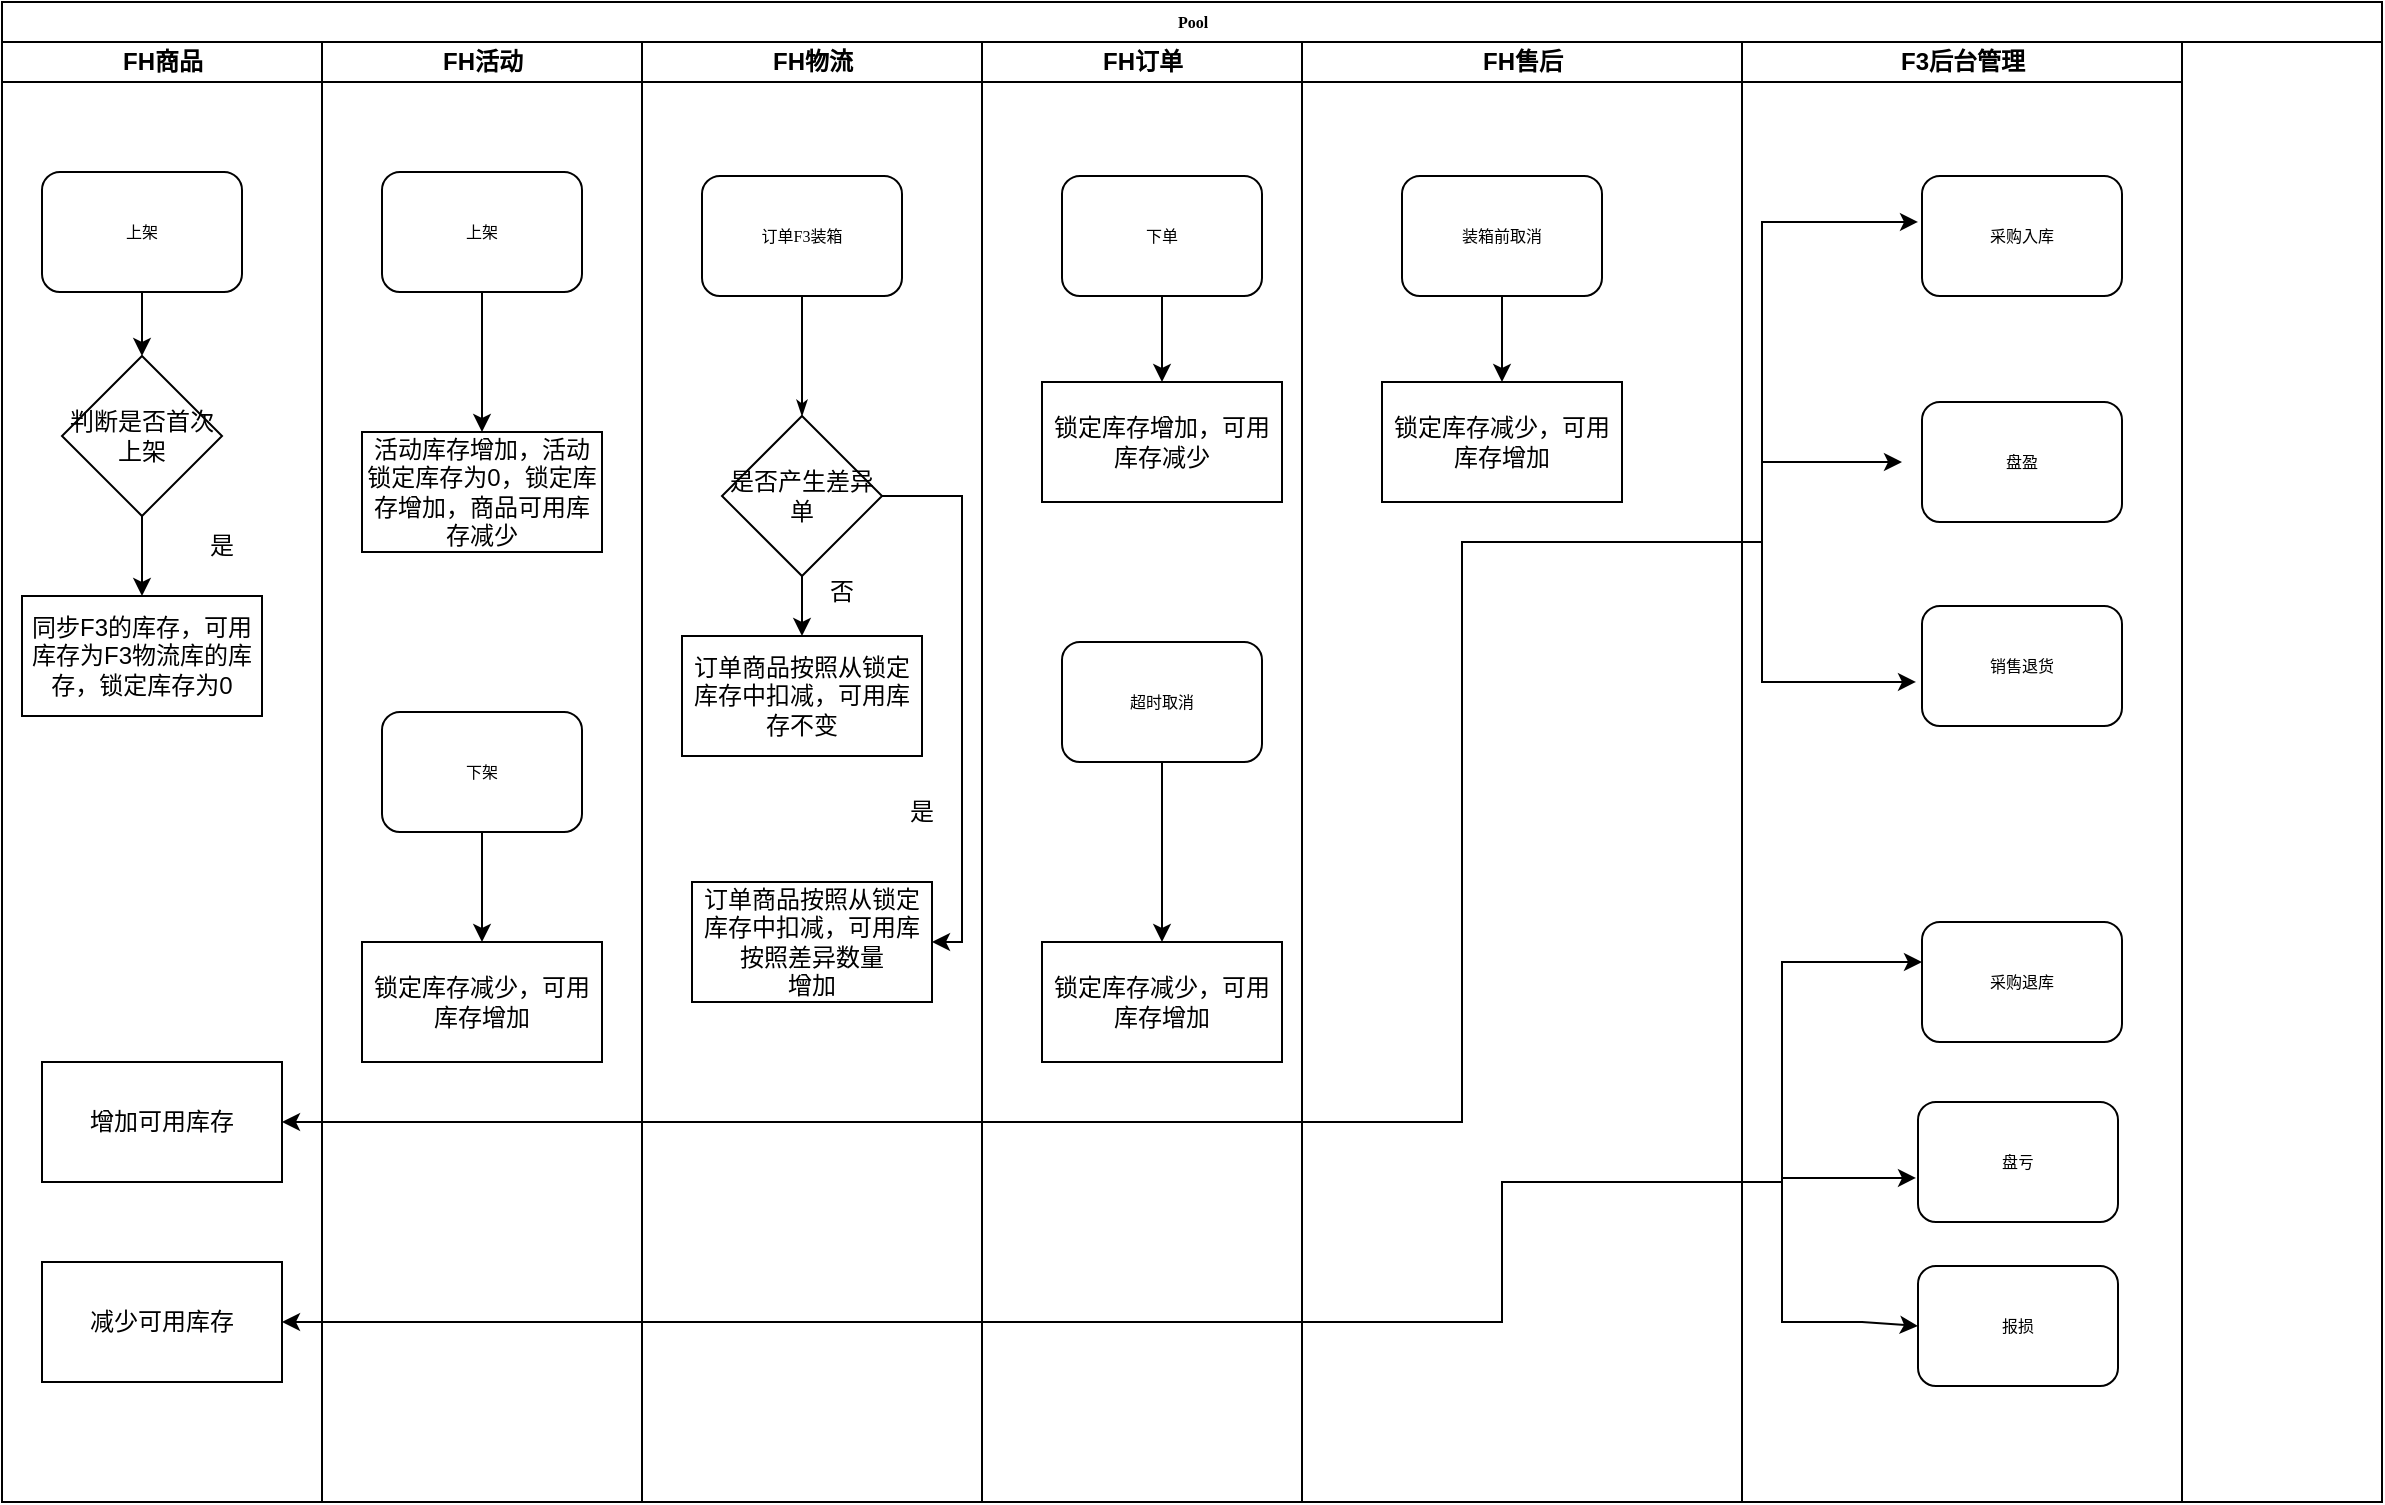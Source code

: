 <mxfile version="22.1.3" type="github">
  <diagram name="Page-1" id="74e2e168-ea6b-b213-b513-2b3c1d86103e">
    <mxGraphModel dx="1434" dy="758" grid="1" gridSize="10" guides="1" tooltips="1" connect="1" arrows="1" fold="1" page="1" pageScale="1" pageWidth="1100" pageHeight="850" background="none" math="0" shadow="0">
      <root>
        <mxCell id="0" />
        <mxCell id="1" parent="0" />
        <mxCell id="77e6c97f196da883-1" value="Pool" style="swimlane;html=1;childLayout=stackLayout;startSize=20;rounded=0;shadow=0;labelBackgroundColor=none;strokeWidth=1;fontFamily=Verdana;fontSize=8;align=center;" parent="1" vertex="1">
          <mxGeometry x="70" y="150" width="1190" height="750" as="geometry" />
        </mxCell>
        <mxCell id="77e6c97f196da883-2" value="FH商品" style="swimlane;html=1;startSize=20;" parent="77e6c97f196da883-1" vertex="1">
          <mxGeometry y="20" width="160" height="730" as="geometry" />
        </mxCell>
        <mxCell id="Wx2LwBdW0A8jemOkCZMF-20" value="" style="edgeStyle=orthogonalEdgeStyle;rounded=0;orthogonalLoop=1;jettySize=auto;html=1;" edge="1" parent="77e6c97f196da883-2" source="77e6c97f196da883-8" target="Wx2LwBdW0A8jemOkCZMF-19">
          <mxGeometry relative="1" as="geometry" />
        </mxCell>
        <mxCell id="77e6c97f196da883-8" value="上架" style="rounded=1;whiteSpace=wrap;html=1;shadow=0;labelBackgroundColor=none;strokeWidth=1;fontFamily=Verdana;fontSize=8;align=center;" parent="77e6c97f196da883-2" vertex="1">
          <mxGeometry x="20" y="65" width="100" height="60" as="geometry" />
        </mxCell>
        <mxCell id="Wx2LwBdW0A8jemOkCZMF-22" value="" style="edgeStyle=orthogonalEdgeStyle;rounded=0;orthogonalLoop=1;jettySize=auto;html=1;" edge="1" parent="77e6c97f196da883-2" source="Wx2LwBdW0A8jemOkCZMF-19" target="Wx2LwBdW0A8jemOkCZMF-21">
          <mxGeometry relative="1" as="geometry" />
        </mxCell>
        <mxCell id="Wx2LwBdW0A8jemOkCZMF-19" value="判断是否首次上架" style="rhombus;whiteSpace=wrap;html=1;" vertex="1" parent="77e6c97f196da883-2">
          <mxGeometry x="30" y="157" width="80" height="80" as="geometry" />
        </mxCell>
        <mxCell id="Wx2LwBdW0A8jemOkCZMF-21" value="同步F3的库存，可用库存为F3物流库的库存，锁定库存为0" style="rounded=0;whiteSpace=wrap;html=1;" vertex="1" parent="77e6c97f196da883-2">
          <mxGeometry x="10" y="277" width="120" height="60" as="geometry" />
        </mxCell>
        <mxCell id="Wx2LwBdW0A8jemOkCZMF-23" value="是" style="text;html=1;strokeColor=none;fillColor=none;align=center;verticalAlign=middle;whiteSpace=wrap;rounded=0;" vertex="1" parent="77e6c97f196da883-2">
          <mxGeometry x="80" y="237" width="60" height="30" as="geometry" />
        </mxCell>
        <mxCell id="Wx2LwBdW0A8jemOkCZMF-73" value="增加可用库存" style="rounded=0;whiteSpace=wrap;html=1;" vertex="1" parent="77e6c97f196da883-2">
          <mxGeometry x="20" y="510" width="120" height="60" as="geometry" />
        </mxCell>
        <mxCell id="Wx2LwBdW0A8jemOkCZMF-74" value="减少可用库存" style="rounded=0;whiteSpace=wrap;html=1;" vertex="1" parent="77e6c97f196da883-2">
          <mxGeometry x="20" y="610" width="120" height="60" as="geometry" />
        </mxCell>
        <mxCell id="Wx2LwBdW0A8jemOkCZMF-78" value="" style="endArrow=classic;html=1;rounded=0;entryX=1;entryY=0.5;entryDx=0;entryDy=0;" edge="1" parent="77e6c97f196da883-2" target="Wx2LwBdW0A8jemOkCZMF-73">
          <mxGeometry width="50" height="50" relative="1" as="geometry">
            <mxPoint x="880" y="250" as="sourcePoint" />
            <mxPoint x="140" y="530" as="targetPoint" />
            <Array as="points">
              <mxPoint x="730" y="250" />
              <mxPoint x="730" y="540" />
            </Array>
          </mxGeometry>
        </mxCell>
        <mxCell id="77e6c97f196da883-3" value="FH活动" style="swimlane;html=1;startSize=20;" parent="77e6c97f196da883-1" vertex="1">
          <mxGeometry x="160" y="20" width="160" height="730" as="geometry" />
        </mxCell>
        <mxCell id="Wx2LwBdW0A8jemOkCZMF-46" value="" style="edgeStyle=orthogonalEdgeStyle;rounded=0;orthogonalLoop=1;jettySize=auto;html=1;" edge="1" parent="77e6c97f196da883-3" source="77e6c97f196da883-9" target="Wx2LwBdW0A8jemOkCZMF-45">
          <mxGeometry relative="1" as="geometry" />
        </mxCell>
        <mxCell id="77e6c97f196da883-9" value="上架" style="rounded=1;whiteSpace=wrap;html=1;shadow=0;labelBackgroundColor=none;strokeWidth=1;fontFamily=Verdana;fontSize=8;align=center;" parent="77e6c97f196da883-3" vertex="1">
          <mxGeometry x="30" y="65" width="100" height="60" as="geometry" />
        </mxCell>
        <mxCell id="Wx2LwBdW0A8jemOkCZMF-48" value="" style="edgeStyle=orthogonalEdgeStyle;rounded=0;orthogonalLoop=1;jettySize=auto;html=1;" edge="1" parent="77e6c97f196da883-3" source="Wx2LwBdW0A8jemOkCZMF-24" target="Wx2LwBdW0A8jemOkCZMF-47">
          <mxGeometry relative="1" as="geometry" />
        </mxCell>
        <mxCell id="Wx2LwBdW0A8jemOkCZMF-24" value="下架" style="rounded=1;whiteSpace=wrap;html=1;shadow=0;labelBackgroundColor=none;strokeWidth=1;fontFamily=Verdana;fontSize=8;align=center;" vertex="1" parent="77e6c97f196da883-3">
          <mxGeometry x="30" y="335" width="100" height="60" as="geometry" />
        </mxCell>
        <mxCell id="Wx2LwBdW0A8jemOkCZMF-45" value="活动库存增加，活动锁定库存为0，锁定库存增加，商品可用库存减少" style="rounded=0;whiteSpace=wrap;html=1;" vertex="1" parent="77e6c97f196da883-3">
          <mxGeometry x="20" y="195" width="120" height="60" as="geometry" />
        </mxCell>
        <mxCell id="Wx2LwBdW0A8jemOkCZMF-47" value="锁定库存减少，可用库存增加" style="rounded=0;whiteSpace=wrap;html=1;" vertex="1" parent="77e6c97f196da883-3">
          <mxGeometry x="20" y="450" width="120" height="60" as="geometry" />
        </mxCell>
        <mxCell id="77e6c97f196da883-4" value="FH物流" style="swimlane;html=1;startSize=20;" parent="77e6c97f196da883-1" vertex="1">
          <mxGeometry x="320" y="20" width="170" height="730" as="geometry" />
        </mxCell>
        <mxCell id="77e6c97f196da883-12" value="订单F3装箱" style="rounded=1;whiteSpace=wrap;html=1;shadow=0;labelBackgroundColor=none;strokeWidth=1;fontFamily=Verdana;fontSize=8;align=center;" parent="77e6c97f196da883-4" vertex="1">
          <mxGeometry x="30" y="67" width="100" height="60" as="geometry" />
        </mxCell>
        <mxCell id="77e6c97f196da883-29" style="edgeStyle=orthogonalEdgeStyle;rounded=1;html=1;labelBackgroundColor=none;startArrow=none;startFill=0;startSize=5;endArrow=classicThin;endFill=1;endSize=5;jettySize=auto;orthogonalLoop=1;strokeWidth=1;fontFamily=Verdana;fontSize=8;entryX=0.5;entryY=0;entryDx=0;entryDy=0;" parent="77e6c97f196da883-4" source="77e6c97f196da883-12" target="Wx2LwBdW0A8jemOkCZMF-26" edge="1">
          <mxGeometry relative="1" as="geometry">
            <mxPoint x="80" y="240" as="targetPoint" />
          </mxGeometry>
        </mxCell>
        <mxCell id="Wx2LwBdW0A8jemOkCZMF-30" value="" style="edgeStyle=orthogonalEdgeStyle;rounded=0;orthogonalLoop=1;jettySize=auto;html=1;" edge="1" parent="77e6c97f196da883-4" source="Wx2LwBdW0A8jemOkCZMF-26" target="Wx2LwBdW0A8jemOkCZMF-29">
          <mxGeometry relative="1" as="geometry" />
        </mxCell>
        <mxCell id="Wx2LwBdW0A8jemOkCZMF-42" style="edgeStyle=orthogonalEdgeStyle;rounded=0;orthogonalLoop=1;jettySize=auto;html=1;entryX=1;entryY=0.5;entryDx=0;entryDy=0;" edge="1" parent="77e6c97f196da883-4" source="Wx2LwBdW0A8jemOkCZMF-26" target="Wx2LwBdW0A8jemOkCZMF-41">
          <mxGeometry relative="1" as="geometry">
            <Array as="points">
              <mxPoint x="160" y="227" />
              <mxPoint x="160" y="450" />
            </Array>
          </mxGeometry>
        </mxCell>
        <mxCell id="Wx2LwBdW0A8jemOkCZMF-26" value="是否产生差异单" style="rhombus;whiteSpace=wrap;html=1;" vertex="1" parent="77e6c97f196da883-4">
          <mxGeometry x="40" y="187" width="80" height="80" as="geometry" />
        </mxCell>
        <mxCell id="Wx2LwBdW0A8jemOkCZMF-29" value="订单商品按照从锁定库存中扣减，可用库存不变" style="rounded=0;whiteSpace=wrap;html=1;" vertex="1" parent="77e6c97f196da883-4">
          <mxGeometry x="20" y="297" width="120" height="60" as="geometry" />
        </mxCell>
        <mxCell id="Wx2LwBdW0A8jemOkCZMF-32" value="否" style="text;html=1;strokeColor=none;fillColor=none;align=center;verticalAlign=middle;whiteSpace=wrap;rounded=0;" vertex="1" parent="77e6c97f196da883-4">
          <mxGeometry x="70" y="260" width="60" height="30" as="geometry" />
        </mxCell>
        <mxCell id="Wx2LwBdW0A8jemOkCZMF-41" value="订单商品按照从锁定库存中扣减，可用库按照差异数量&lt;br&gt;增加" style="rounded=0;whiteSpace=wrap;html=1;" vertex="1" parent="77e6c97f196da883-4">
          <mxGeometry x="25" y="420" width="120" height="60" as="geometry" />
        </mxCell>
        <mxCell id="Wx2LwBdW0A8jemOkCZMF-43" value="是" style="text;html=1;strokeColor=none;fillColor=none;align=center;verticalAlign=middle;whiteSpace=wrap;rounded=0;" vertex="1" parent="77e6c97f196da883-4">
          <mxGeometry x="110" y="370" width="60" height="30" as="geometry" />
        </mxCell>
        <mxCell id="77e6c97f196da883-5" value="FH订单" style="swimlane;html=1;startSize=20;" parent="77e6c97f196da883-1" vertex="1">
          <mxGeometry x="490" y="20" width="160" height="730" as="geometry">
            <mxRectangle x="480" y="20" width="40" height="730" as="alternateBounds" />
          </mxGeometry>
        </mxCell>
        <mxCell id="Wx2LwBdW0A8jemOkCZMF-50" value="" style="edgeStyle=orthogonalEdgeStyle;rounded=0;orthogonalLoop=1;jettySize=auto;html=1;" edge="1" parent="77e6c97f196da883-5" source="77e6c97f196da883-15" target="Wx2LwBdW0A8jemOkCZMF-49">
          <mxGeometry relative="1" as="geometry" />
        </mxCell>
        <mxCell id="77e6c97f196da883-15" value="下单" style="rounded=1;whiteSpace=wrap;html=1;shadow=0;labelBackgroundColor=none;strokeWidth=1;fontFamily=Verdana;fontSize=8;align=center;" parent="77e6c97f196da883-5" vertex="1">
          <mxGeometry x="40" y="67" width="100" height="60" as="geometry" />
        </mxCell>
        <mxCell id="Wx2LwBdW0A8jemOkCZMF-52" value="" style="edgeStyle=orthogonalEdgeStyle;rounded=0;orthogonalLoop=1;jettySize=auto;html=1;" edge="1" parent="77e6c97f196da883-5" source="Wx2LwBdW0A8jemOkCZMF-28" target="Wx2LwBdW0A8jemOkCZMF-51">
          <mxGeometry relative="1" as="geometry" />
        </mxCell>
        <mxCell id="Wx2LwBdW0A8jemOkCZMF-28" value="超时取消" style="rounded=1;whiteSpace=wrap;html=1;shadow=0;labelBackgroundColor=none;strokeWidth=1;fontFamily=Verdana;fontSize=8;align=center;" vertex="1" parent="77e6c97f196da883-5">
          <mxGeometry x="40" y="300" width="100" height="60" as="geometry" />
        </mxCell>
        <mxCell id="Wx2LwBdW0A8jemOkCZMF-49" value="锁定库存增加，可用库存减少" style="rounded=0;whiteSpace=wrap;html=1;" vertex="1" parent="77e6c97f196da883-5">
          <mxGeometry x="30" y="170" width="120" height="60" as="geometry" />
        </mxCell>
        <mxCell id="Wx2LwBdW0A8jemOkCZMF-51" value="锁定库存减少，可用库存增加" style="rounded=0;whiteSpace=wrap;html=1;" vertex="1" parent="77e6c97f196da883-5">
          <mxGeometry x="30" y="450" width="120" height="60" as="geometry" />
        </mxCell>
        <mxCell id="77e6c97f196da883-6" value="FH售后" style="swimlane;html=1;startSize=20;" parent="77e6c97f196da883-1" vertex="1">
          <mxGeometry x="650" y="20" width="220" height="730" as="geometry" />
        </mxCell>
        <mxCell id="Wx2LwBdW0A8jemOkCZMF-54" value="" style="edgeStyle=orthogonalEdgeStyle;rounded=0;orthogonalLoop=1;jettySize=auto;html=1;" edge="1" parent="77e6c97f196da883-6" source="Wx2LwBdW0A8jemOkCZMF-1" target="Wx2LwBdW0A8jemOkCZMF-53">
          <mxGeometry relative="1" as="geometry" />
        </mxCell>
        <mxCell id="Wx2LwBdW0A8jemOkCZMF-1" value="装箱前取消" style="rounded=1;whiteSpace=wrap;html=1;shadow=0;labelBackgroundColor=none;strokeWidth=1;fontFamily=Verdana;fontSize=8;align=center;" vertex="1" parent="77e6c97f196da883-6">
          <mxGeometry x="50" y="67" width="100" height="60" as="geometry" />
        </mxCell>
        <mxCell id="Wx2LwBdW0A8jemOkCZMF-53" value="锁定库存减少，可用库存增加" style="rounded=0;whiteSpace=wrap;html=1;" vertex="1" parent="77e6c97f196da883-6">
          <mxGeometry x="40" y="170" width="120" height="60" as="geometry" />
        </mxCell>
        <mxCell id="Wx2LwBdW0A8jemOkCZMF-81" value="" style="endArrow=classic;html=1;rounded=0;entryX=1;entryY=0.5;entryDx=0;entryDy=0;" edge="1" parent="77e6c97f196da883-6" target="Wx2LwBdW0A8jemOkCZMF-74">
          <mxGeometry width="50" height="50" relative="1" as="geometry">
            <mxPoint x="240" y="570" as="sourcePoint" />
            <mxPoint x="-490" y="870" as="targetPoint" />
            <Array as="points">
              <mxPoint x="100" y="570" />
              <mxPoint x="100" y="640" />
            </Array>
          </mxGeometry>
        </mxCell>
        <mxCell id="Wx2LwBdW0A8jemOkCZMF-35" value="F3后台管理" style="swimlane;html=1;startSize=20;" vertex="1" parent="77e6c97f196da883-1">
          <mxGeometry x="870" y="20" width="220" height="730" as="geometry" />
        </mxCell>
        <mxCell id="Wx2LwBdW0A8jemOkCZMF-36" value="采购入库" style="rounded=1;whiteSpace=wrap;html=1;shadow=0;labelBackgroundColor=none;strokeWidth=1;fontFamily=Verdana;fontSize=8;align=center;" vertex="1" parent="Wx2LwBdW0A8jemOkCZMF-35">
          <mxGeometry x="90" y="67" width="100" height="60" as="geometry" />
        </mxCell>
        <mxCell id="Wx2LwBdW0A8jemOkCZMF-37" value="盘盈" style="rounded=1;whiteSpace=wrap;html=1;shadow=0;labelBackgroundColor=none;strokeWidth=1;fontFamily=Verdana;fontSize=8;align=center;" vertex="1" parent="Wx2LwBdW0A8jemOkCZMF-35">
          <mxGeometry x="90" y="180" width="100" height="60" as="geometry" />
        </mxCell>
        <mxCell id="Wx2LwBdW0A8jemOkCZMF-38" value="报损" style="rounded=1;whiteSpace=wrap;html=1;shadow=0;labelBackgroundColor=none;strokeWidth=1;fontFamily=Verdana;fontSize=8;align=center;" vertex="1" parent="Wx2LwBdW0A8jemOkCZMF-35">
          <mxGeometry x="88" y="612" width="100" height="60" as="geometry" />
        </mxCell>
        <mxCell id="Wx2LwBdW0A8jemOkCZMF-55" value="采购退库" style="rounded=1;whiteSpace=wrap;html=1;shadow=0;labelBackgroundColor=none;strokeWidth=1;fontFamily=Verdana;fontSize=8;align=center;" vertex="1" parent="Wx2LwBdW0A8jemOkCZMF-35">
          <mxGeometry x="90" y="440" width="100" height="60" as="geometry" />
        </mxCell>
        <mxCell id="Wx2LwBdW0A8jemOkCZMF-66" value="盘亏" style="rounded=1;whiteSpace=wrap;html=1;shadow=0;labelBackgroundColor=none;strokeWidth=1;fontFamily=Verdana;fontSize=8;align=center;" vertex="1" parent="Wx2LwBdW0A8jemOkCZMF-35">
          <mxGeometry x="88" y="530" width="100" height="60" as="geometry" />
        </mxCell>
        <mxCell id="Wx2LwBdW0A8jemOkCZMF-67" value="销售退货" style="rounded=1;whiteSpace=wrap;html=1;shadow=0;labelBackgroundColor=none;strokeWidth=1;fontFamily=Verdana;fontSize=8;align=center;" vertex="1" parent="Wx2LwBdW0A8jemOkCZMF-35">
          <mxGeometry x="90" y="282" width="100" height="60" as="geometry" />
        </mxCell>
        <mxCell id="Wx2LwBdW0A8jemOkCZMF-69" value="" style="endArrow=classic;startArrow=classic;html=1;rounded=0;exitX=-0.03;exitY=0.633;exitDx=0;exitDy=0;entryX=-0.02;entryY=0.383;entryDx=0;entryDy=0;entryPerimeter=0;exitPerimeter=0;" edge="1" parent="Wx2LwBdW0A8jemOkCZMF-35" source="Wx2LwBdW0A8jemOkCZMF-67" target="Wx2LwBdW0A8jemOkCZMF-36">
          <mxGeometry width="50" height="50" relative="1" as="geometry">
            <mxPoint x="80" y="140" as="sourcePoint" />
            <mxPoint x="20" y="90" as="targetPoint" />
            <Array as="points">
              <mxPoint x="10" y="320" />
              <mxPoint x="10" y="90" />
            </Array>
          </mxGeometry>
        </mxCell>
        <mxCell id="Wx2LwBdW0A8jemOkCZMF-76" value="" style="endArrow=classic;html=1;rounded=0;" edge="1" parent="Wx2LwBdW0A8jemOkCZMF-35">
          <mxGeometry width="50" height="50" relative="1" as="geometry">
            <mxPoint x="10" y="210" as="sourcePoint" />
            <mxPoint x="80" y="210" as="targetPoint" />
          </mxGeometry>
        </mxCell>
        <mxCell id="Wx2LwBdW0A8jemOkCZMF-79" value="" style="endArrow=classic;startArrow=classic;html=1;rounded=0;exitX=0;exitY=0.5;exitDx=0;exitDy=0;entryX=-0.02;entryY=0.383;entryDx=0;entryDy=0;entryPerimeter=0;" edge="1" parent="Wx2LwBdW0A8jemOkCZMF-35" source="Wx2LwBdW0A8jemOkCZMF-38">
          <mxGeometry width="50" height="50" relative="1" as="geometry">
            <mxPoint x="89" y="690" as="sourcePoint" />
            <mxPoint x="90" y="460" as="targetPoint" />
            <Array as="points">
              <mxPoint x="60" y="640" />
              <mxPoint x="20" y="640" />
              <mxPoint x="20" y="460" />
            </Array>
          </mxGeometry>
        </mxCell>
        <mxCell id="Wx2LwBdW0A8jemOkCZMF-80" value="" style="endArrow=classic;html=1;rounded=0;entryX=-0.01;entryY=0.633;entryDx=0;entryDy=0;entryPerimeter=0;" edge="1" parent="Wx2LwBdW0A8jemOkCZMF-35" target="Wx2LwBdW0A8jemOkCZMF-66">
          <mxGeometry width="50" height="50" relative="1" as="geometry">
            <mxPoint x="20" y="568" as="sourcePoint" />
            <mxPoint x="82" y="580" as="targetPoint" />
          </mxGeometry>
        </mxCell>
      </root>
    </mxGraphModel>
  </diagram>
</mxfile>
